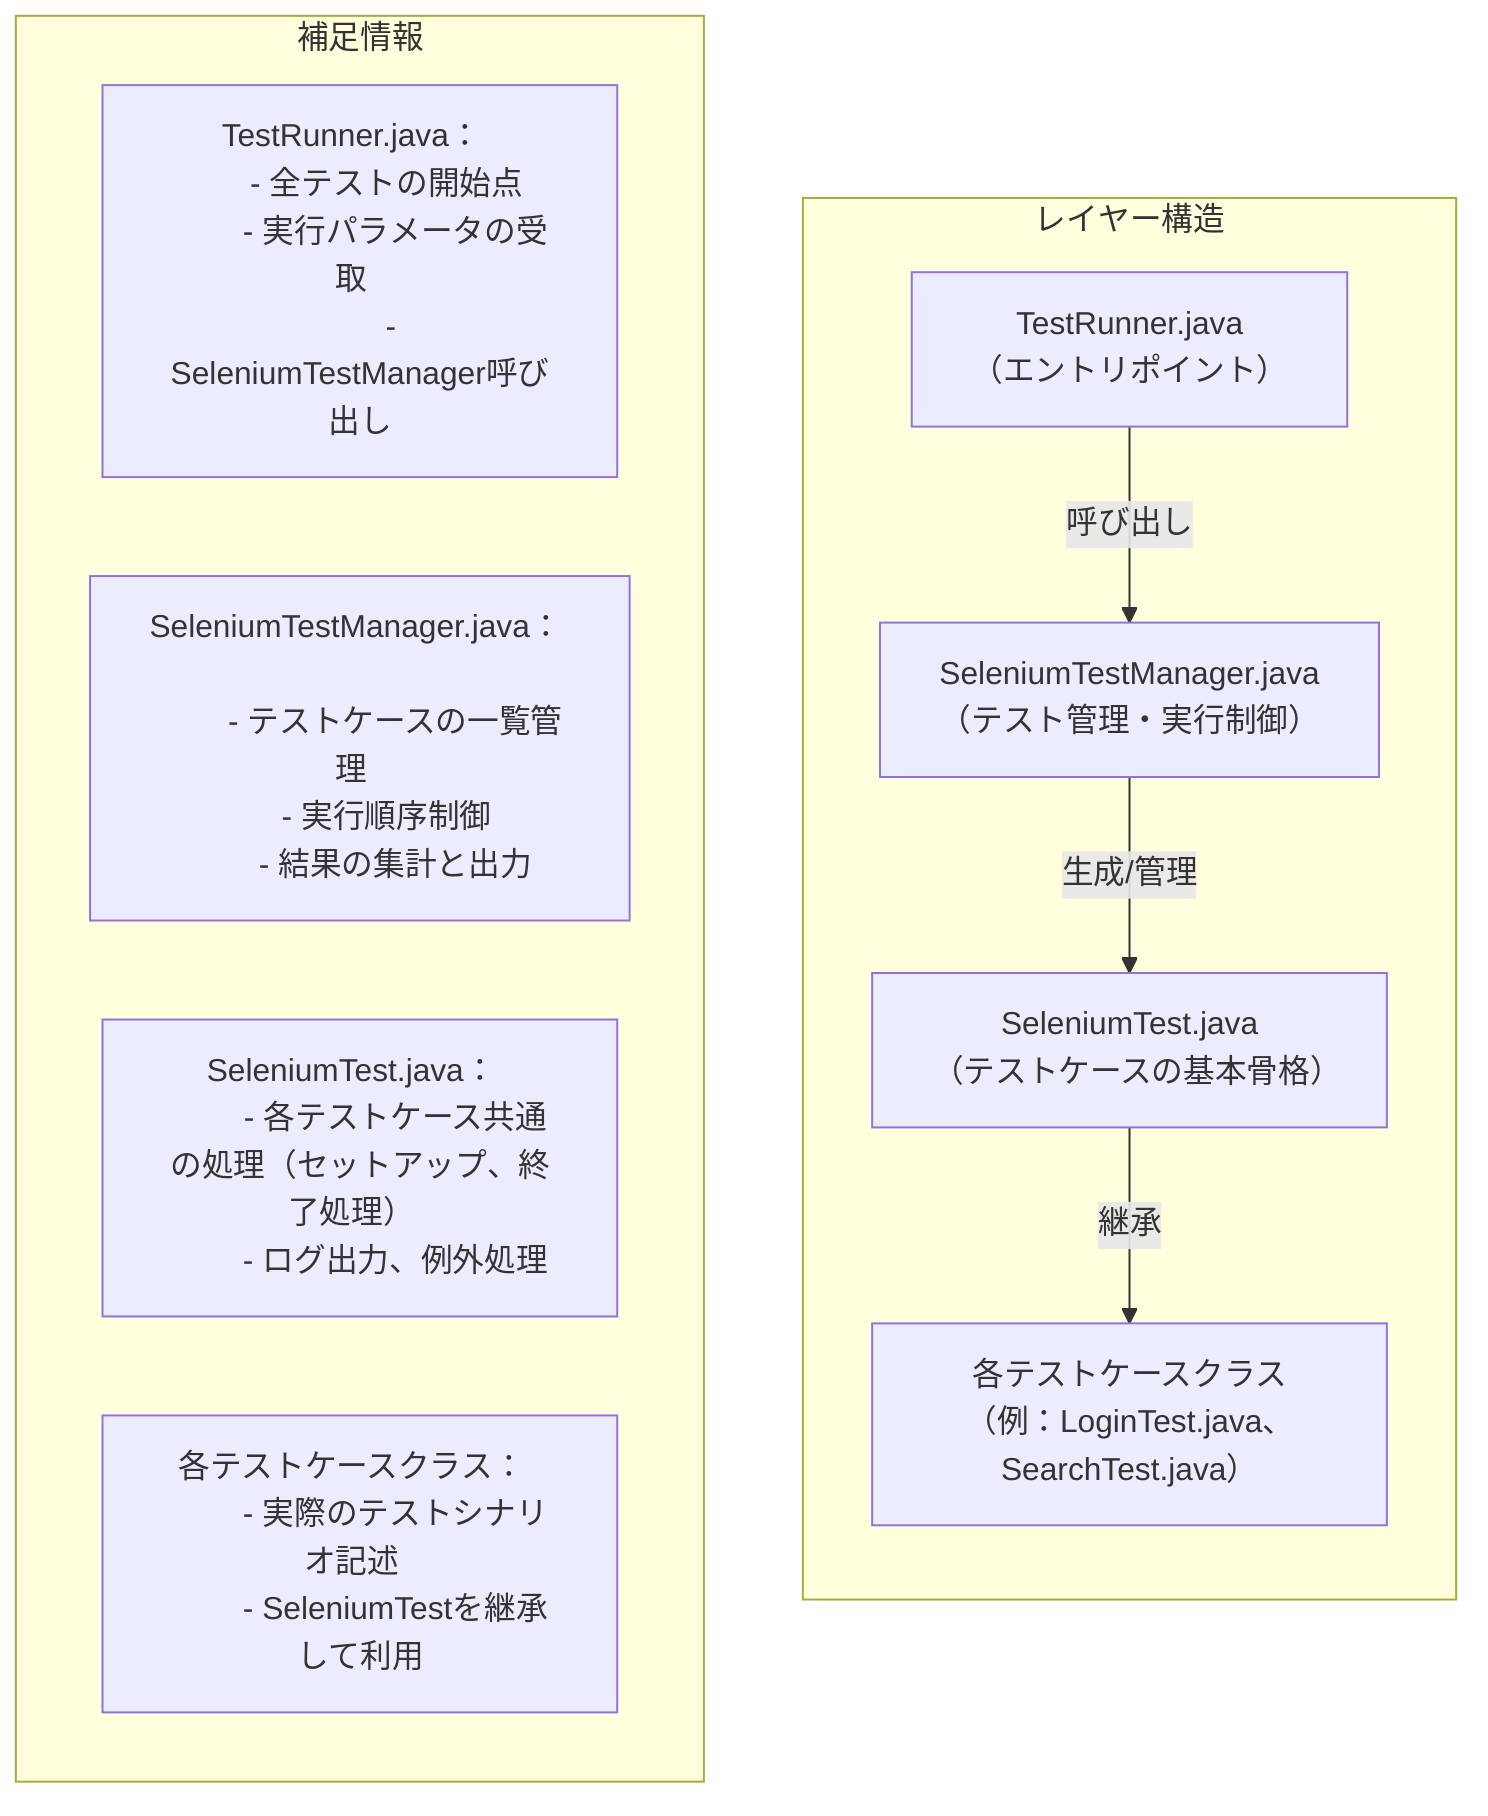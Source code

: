graph TD
    A[TestRunner.java<br/>（エントリポイント）]
    B[SeleniumTestManager.java<br/>（テスト管理・実行制御）]
    C[SeleniumTest.java<br/>（テストケースの基本骨格）]
    D[各テストケースクラス<br/>（例：LoginTest.java、SearchTest.java）]

    A -->|呼び出し| B
    B -->|生成/管理| C
    C -->|継承| D

    subgraph レイヤー構造
        direction TB
        A
        B
        C
        D
    end

    subgraph 補足情報
        note1["TestRunner.java：  
        - 全テストの開始点  
        - 実行パラメータの受取  
        - SeleniumTestManager呼び出し"]

        note2["SeleniumTestManager.java：  
        - テストケースの一覧管理  
        - 実行順序制御  
        - 結果の集計と出力"]

        note3["SeleniumTest.java：  
        - 各テストケース共通の処理（セットアップ、終了処理）  
        - ログ出力、例外処理"]

        note4["各テストケースクラス：  
        - 実際のテストシナリオ記述  
        - SeleniumTestを継承して利用"]
    end